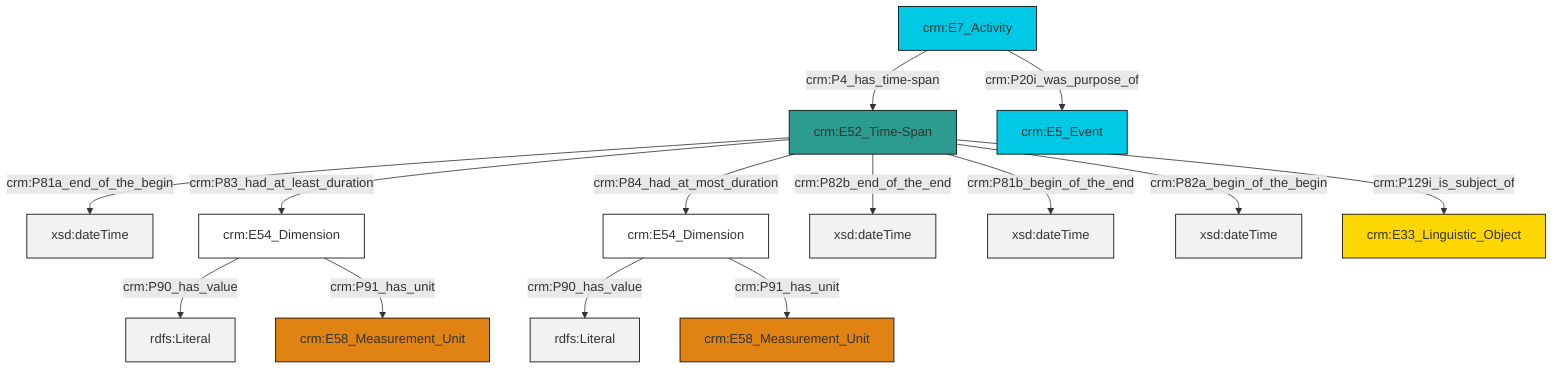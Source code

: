 graph TD
classDef Literal fill:#f2f2f2,stroke:#000000;
classDef CRM_Entity fill:#FFFFFF,stroke:#000000;
classDef Temporal_Entity fill:#00C9E6, stroke:#000000;
classDef Type fill:#E18312, stroke:#000000;
classDef Time-Span fill:#2C9C91, stroke:#000000;
classDef Appellation fill:#FFEB7F, stroke:#000000;
classDef Place fill:#008836, stroke:#000000;
classDef Persistent_Item fill:#B266B2, stroke:#000000;
classDef Conceptual_Object fill:#FFD700, stroke:#000000;
classDef Physical_Thing fill:#D2B48C, stroke:#000000;
classDef Actor fill:#f58aad, stroke:#000000;
classDef PC_Classes fill:#4ce600, stroke:#000000;
classDef Multi fill:#cccccc,stroke:#000000;

2["crm:E52_Time-Span"]:::Time-Span -->|crm:P81a_end_of_the_begin| 3[xsd:dateTime]:::Literal
6["crm:E54_Dimension"]:::CRM_Entity -->|crm:P90_has_value| 7[rdfs:Literal]:::Literal
2["crm:E52_Time-Span"]:::Time-Span -->|crm:P82b_end_of_the_end| 8[xsd:dateTime]:::Literal
2["crm:E52_Time-Span"]:::Time-Span -->|crm:P81b_begin_of_the_end| 9[xsd:dateTime]:::Literal
2["crm:E52_Time-Span"]:::Time-Span -->|crm:P82a_begin_of_the_begin| 10[xsd:dateTime]:::Literal
6["crm:E54_Dimension"]:::CRM_Entity -->|crm:P91_has_unit| 11["crm:E58_Measurement_Unit"]:::Type
0["crm:E7_Activity"]:::Temporal_Entity -->|crm:P20i_was_purpose_of| 12["crm:E5_Event"]:::Temporal_Entity
2["crm:E52_Time-Span"]:::Time-Span -->|crm:P129i_is_subject_of| 16["crm:E33_Linguistic_Object"]:::Conceptual_Object
0["crm:E7_Activity"]:::Temporal_Entity -->|crm:P4_has_time-span| 2["crm:E52_Time-Span"]:::Time-Span
4["crm:E54_Dimension"]:::CRM_Entity -->|crm:P90_has_value| 17[rdfs:Literal]:::Literal
2["crm:E52_Time-Span"]:::Time-Span -->|crm:P83_had_at_least_duration| 6["crm:E54_Dimension"]:::CRM_Entity
2["crm:E52_Time-Span"]:::Time-Span -->|crm:P84_had_at_most_duration| 4["crm:E54_Dimension"]:::CRM_Entity
4["crm:E54_Dimension"]:::CRM_Entity -->|crm:P91_has_unit| 14["crm:E58_Measurement_Unit"]:::Type